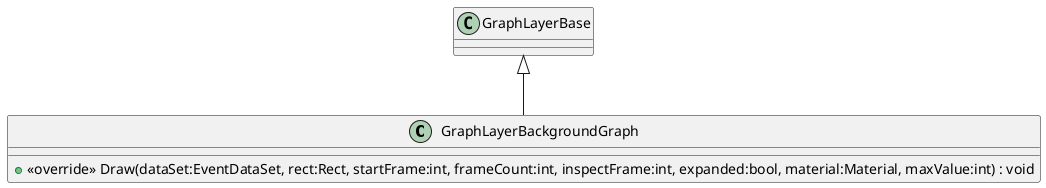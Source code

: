 @startuml
class GraphLayerBackgroundGraph {
    + <<override>> Draw(dataSet:EventDataSet, rect:Rect, startFrame:int, frameCount:int, inspectFrame:int, expanded:bool, material:Material, maxValue:int) : void
}
GraphLayerBase <|-- GraphLayerBackgroundGraph
@enduml
